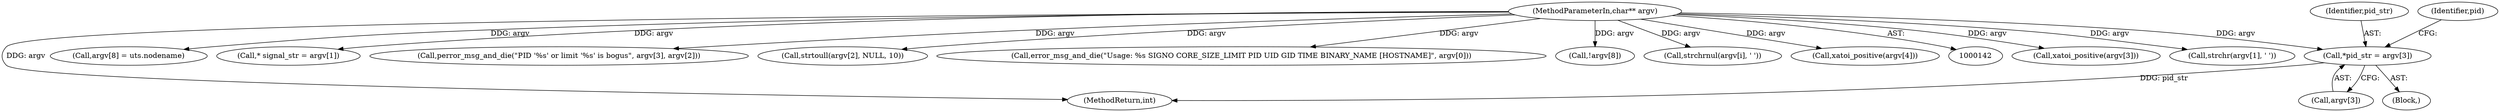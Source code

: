 digraph "0_abrt_4f2c1ddd3e3b81d2d5146b883115371f1cada9f9@array" {
"1000295" [label="(Call,*pid_str = argv[3])"];
"1000144" [label="(MethodParameterIn,char** argv)"];
"1000144" [label="(MethodParameterIn,char** argv)"];
"1000297" [label="(Call,argv[3])"];
"1000295" [label="(Call,*pid_str = argv[3])"];
"1000296" [label="(Identifier,pid_str)"];
"1000303" [label="(Call,xatoi_positive(argv[3]))"];
"1000302" [label="(Identifier,pid)"];
"1000177" [label="(Call,strchr(argv[1], ' '))"];
"1001171" [label="(MethodReturn,int)"];
"1000354" [label="(Call,argv[8] = uts.nodename)"];
"1000257" [label="(Call,* signal_str = argv[1])"];
"1000321" [label="(Call,perror_msg_and_die(\"PID '%s' or limit '%s' is bogus\", argv[3], argv[2]))"];
"1000270" [label="(Call,strtoull(argv[2], NULL, 10))"];
"1000145" [label="(Block,)"];
"1000171" [label="(Call,error_msg_and_die(\"Usage: %s SIGNO CORE_SIZE_LIMIT PID UID GID TIME BINARY_NAME [HOSTNAME]\", argv[0]))"];
"1000346" [label="(Call,!argv[8])"];
"1000196" [label="(Call,strchrnul(argv[i], ' '))"];
"1000310" [label="(Call,xatoi_positive(argv[4]))"];
"1000295" -> "1000145"  [label="AST: "];
"1000295" -> "1000297"  [label="CFG: "];
"1000296" -> "1000295"  [label="AST: "];
"1000297" -> "1000295"  [label="AST: "];
"1000302" -> "1000295"  [label="CFG: "];
"1000295" -> "1001171"  [label="DDG: pid_str"];
"1000144" -> "1000295"  [label="DDG: argv"];
"1000144" -> "1000142"  [label="AST: "];
"1000144" -> "1001171"  [label="DDG: argv"];
"1000144" -> "1000171"  [label="DDG: argv"];
"1000144" -> "1000177"  [label="DDG: argv"];
"1000144" -> "1000196"  [label="DDG: argv"];
"1000144" -> "1000257"  [label="DDG: argv"];
"1000144" -> "1000270"  [label="DDG: argv"];
"1000144" -> "1000303"  [label="DDG: argv"];
"1000144" -> "1000310"  [label="DDG: argv"];
"1000144" -> "1000321"  [label="DDG: argv"];
"1000144" -> "1000346"  [label="DDG: argv"];
"1000144" -> "1000354"  [label="DDG: argv"];
}
